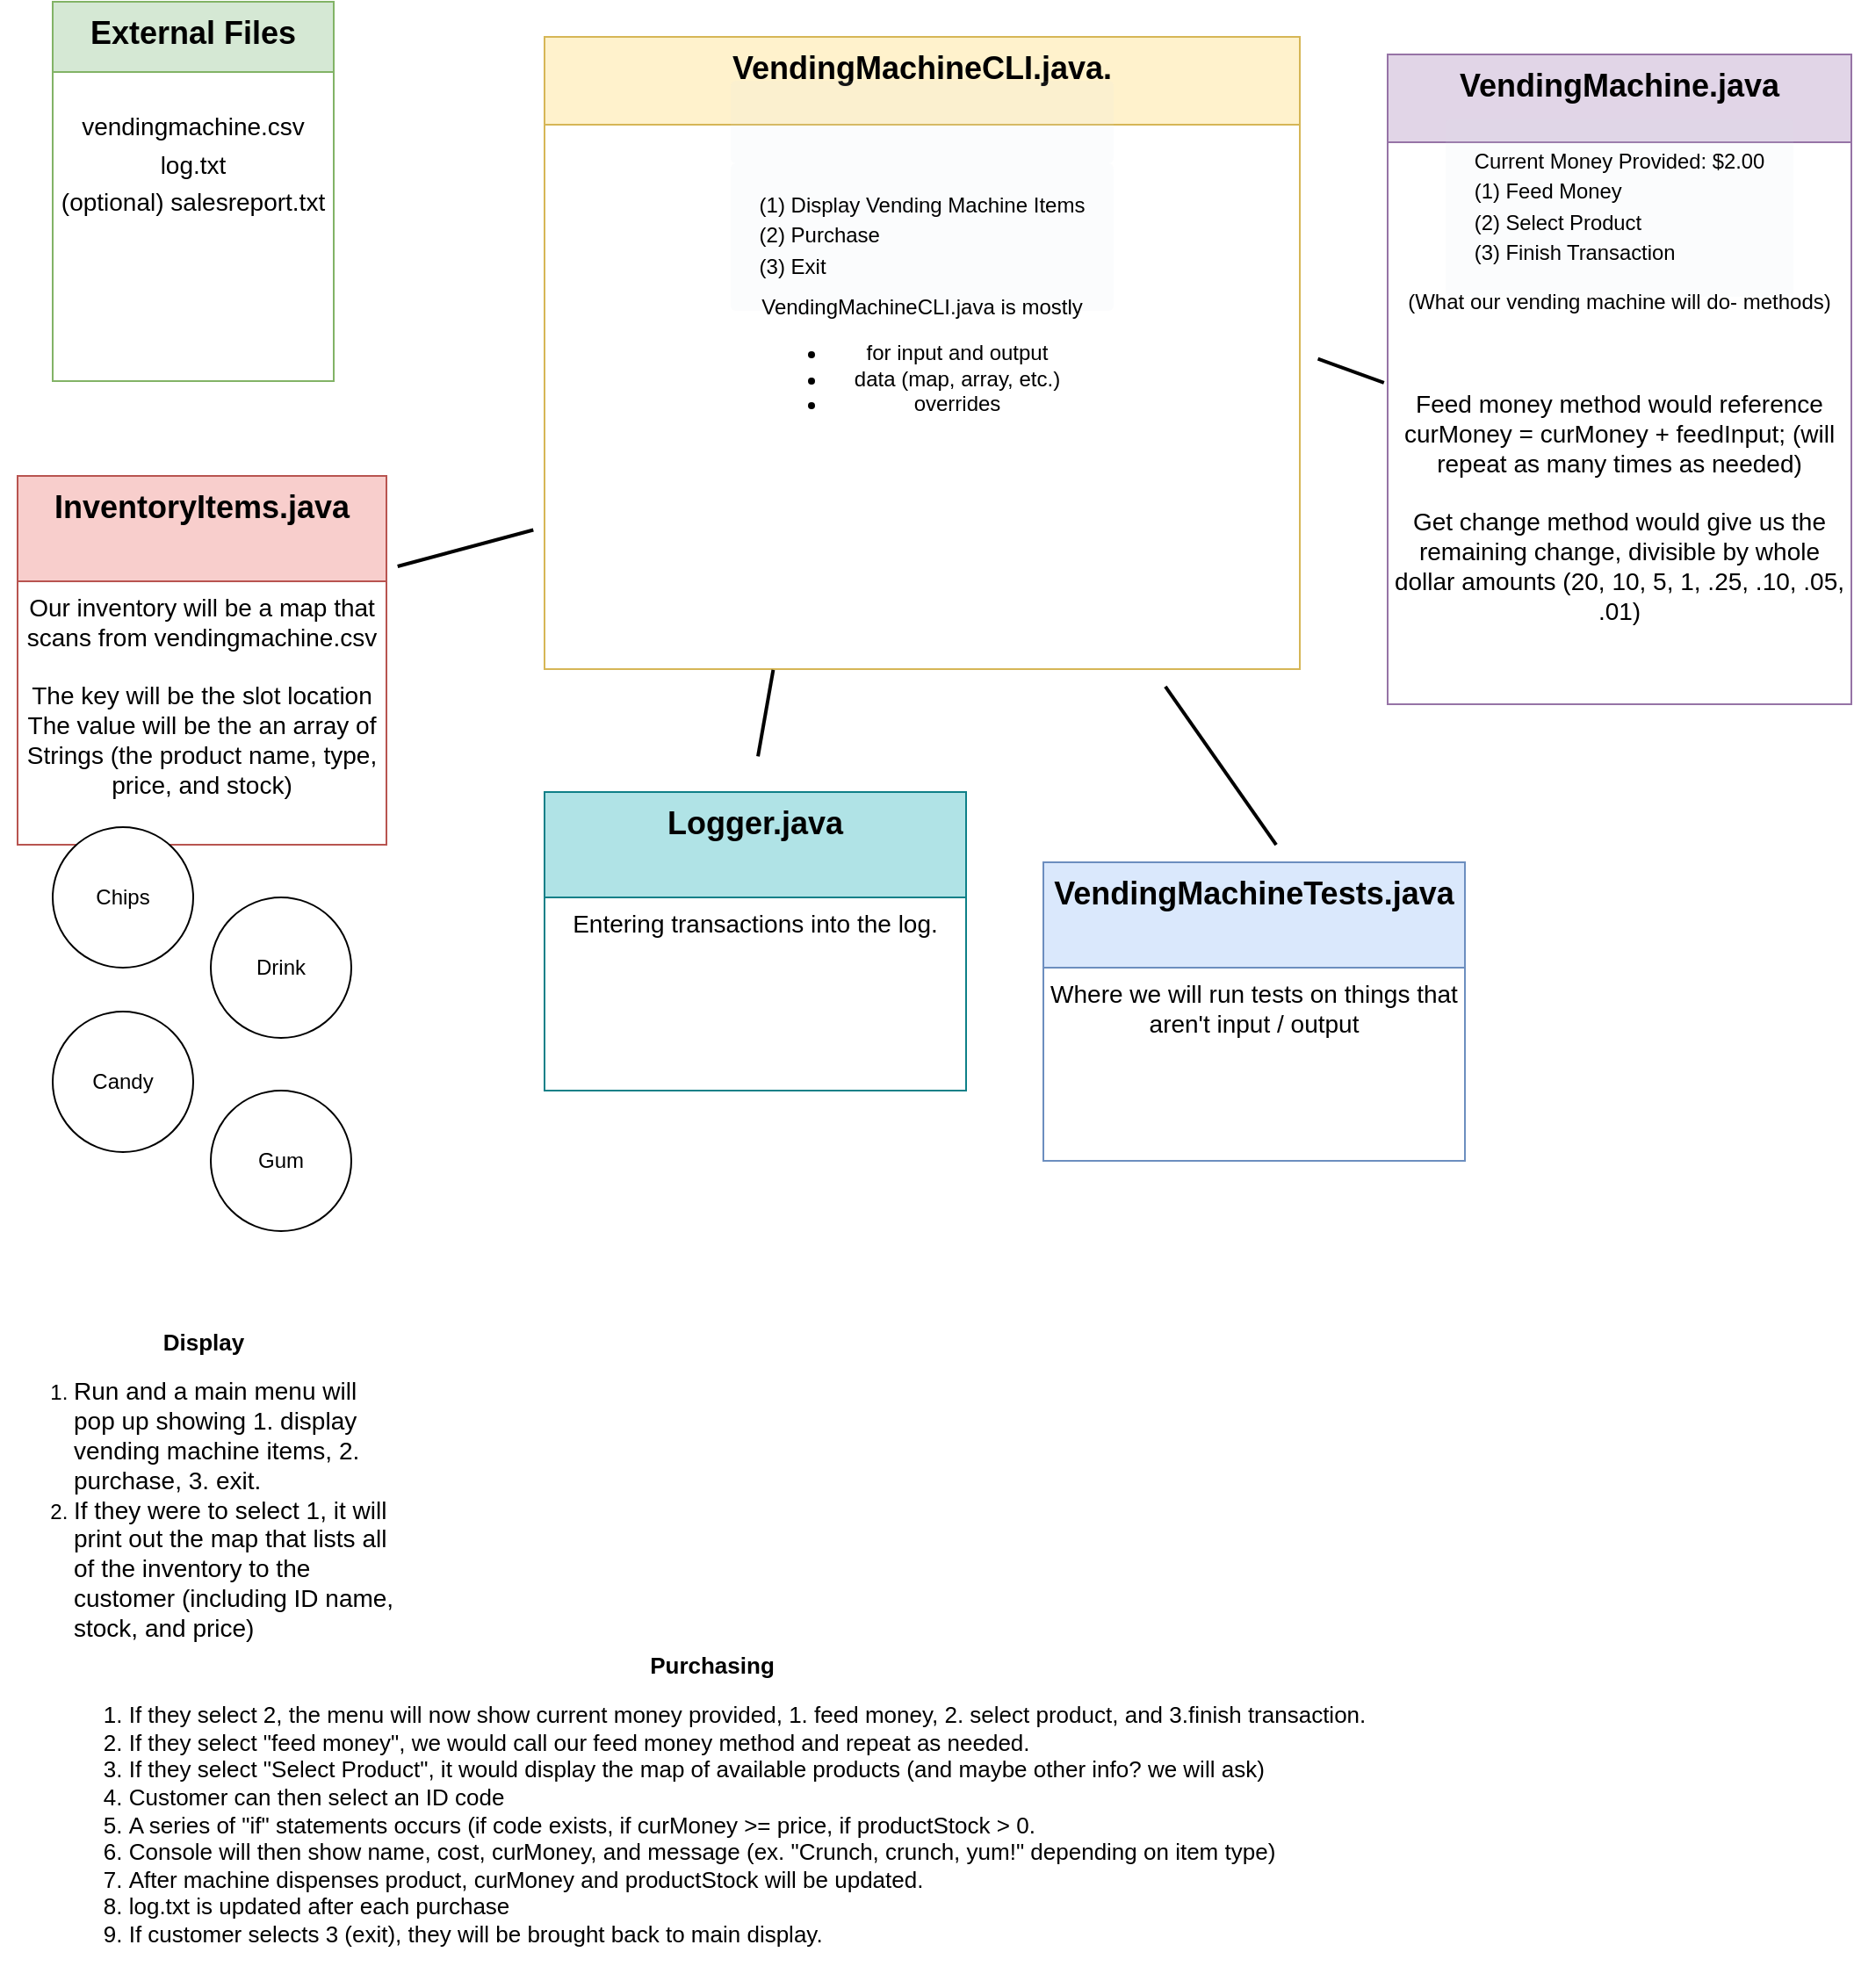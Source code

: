 <mxfile version="20.8.18" type="device"><diagram id="C5RBs43oDa-KdzZeNtuy" name="Page-1"><mxGraphModel dx="1066" dy="505" grid="1" gridSize="10" guides="1" tooltips="1" connect="1" arrows="1" fold="1" page="1" pageScale="1" pageWidth="827" pageHeight="1169" math="0" shadow="0"><root><mxCell id="WIyWlLk6GJQsqaUBKTNV-0"/><mxCell id="WIyWlLk6GJQsqaUBKTNV-1" parent="WIyWlLk6GJQsqaUBKTNV-0"/><mxCell id="zkfFHV4jXpPFQw0GAbJ--0" value="VendingMachineCLI.java." style="swimlane;fontStyle=1;align=center;verticalAlign=top;childLayout=stackLayout;horizontal=1;startSize=50;horizontalStack=0;resizeParent=1;resizeLast=0;collapsible=1;marginBottom=0;rounded=0;shadow=0;strokeWidth=1;fillColor=#fff2cc;strokeColor=#d6b656;fontSize=18;" parent="WIyWlLk6GJQsqaUBKTNV-1" vertex="1"><mxGeometry x="310" y="30" width="430" height="360" as="geometry"><mxRectangle x="230" y="140" width="160" height="26" as="alternateBounds"/></mxGeometry></mxCell><mxCell id="3ID7GsO_REa03Uryz-tI-3" value="&lt;pre style=&quot;box-sizing: border-box; margin-top: 0px; margin-bottom: 0px; font-variant-numeric: normal; font-variant-east-asian: normal; font-stretch: normal; font-size: 0.85em; line-height: 1.45; padding: 16px; overflow: auto; border-radius: 3px; background-color: rgba(212, 222, 231, 0.098); text-align: left;&quot;&gt;&lt;br&gt;&lt;/pre&gt;&lt;pre style=&quot;box-sizing: border-box; margin-top: 0px; margin-bottom: 0px; font-variant-numeric: normal; font-variant-east-asian: normal; font-stretch: normal; font-size: 0.85em; line-height: 1.45; padding: 16px; overflow: auto; border-radius: 3px; background-color: rgba(212, 222, 231, 0.098); text-align: left;&quot;&gt;&lt;code style=&quot;box-sizing: border-box; font-variant-numeric: normal; font-variant-east-asian: normal; font-stretch: normal; font-size: 12px; line-height: inherit; padding: 0px; margin: 0px; border-radius: 3px; background: transparent; word-break: normal; border: 0px; display: inline; max-width: initial; overflow: initial; overflow-wrap: normal;&quot;&gt;&lt;font style=&quot;font-size: 12px;&quot; face=&quot;Helvetica&quot;&gt;(1) Display Vending Machine Items&lt;br&gt;&lt;span style=&quot;box-sizing: border-box;&quot;&gt;(2) Purchase&lt;/span&gt;&lt;br&gt;&lt;span style=&quot;box-sizing: border-box;&quot;&gt;(3) Exit&lt;/span&gt;&lt;/font&gt;&lt;/code&gt;&lt;/pre&gt;" style="text;strokeColor=none;align=center;fillColor=none;html=1;verticalAlign=middle;whiteSpace=wrap;rounded=0;fontColor=#000000;" vertex="1" parent="zkfFHV4jXpPFQw0GAbJ--0"><mxGeometry y="50" width="430" height="80" as="geometry"/></mxCell><mxCell id="3ID7GsO_REa03Uryz-tI-12" value="VendingMachineCLI.java is mostly &lt;br&gt;&lt;ul&gt;&lt;li&gt;for input and output&lt;/li&gt;&lt;li&gt;data (map, array, etc.)&lt;/li&gt;&lt;li&gt;overrides&lt;/li&gt;&lt;/ul&gt;" style="text;strokeColor=none;align=center;fillColor=none;html=1;verticalAlign=top;whiteSpace=wrap;rounded=0;fontColor=#000000;labelPosition=center;verticalLabelPosition=bottom;" vertex="1" parent="zkfFHV4jXpPFQw0GAbJ--0"><mxGeometry y="130" width="430" height="10" as="geometry"/></mxCell><mxCell id="zkfFHV4jXpPFQw0GAbJ--6" value="InventoryItems.java" style="swimlane;fontStyle=1;align=center;verticalAlign=top;childLayout=stackLayout;horizontal=1;startSize=60;horizontalStack=0;resizeParent=1;resizeLast=0;collapsible=1;marginBottom=0;rounded=0;shadow=0;strokeWidth=1;fillColor=#f8cecc;strokeColor=#b85450;fontSize=18;" parent="WIyWlLk6GJQsqaUBKTNV-1" vertex="1"><mxGeometry x="10" y="280" width="210" height="210" as="geometry"><mxRectangle x="130" y="380" width="160" height="26" as="alternateBounds"/></mxGeometry></mxCell><mxCell id="3ID7GsO_REa03Uryz-tI-26" value="Our inventory will be a map that scans from vendingmachine.csv&lt;br&gt;&lt;br&gt;The key will be the slot location&lt;br&gt;The value will be the an array of Strings (the product name, type, price, and stock)" style="text;strokeColor=none;align=center;fillColor=none;html=1;verticalAlign=top;whiteSpace=wrap;rounded=0;fontSize=14;fontColor=#000000;" vertex="1" parent="zkfFHV4jXpPFQw0GAbJ--6"><mxGeometry y="60" width="210" height="70" as="geometry"/></mxCell><mxCell id="zkfFHV4jXpPFQw0GAbJ--13" value="VendingMachineTests.java" style="swimlane;fontStyle=1;align=center;verticalAlign=top;childLayout=stackLayout;horizontal=1;startSize=60;horizontalStack=0;resizeParent=1;resizeLast=0;collapsible=1;marginBottom=0;rounded=0;shadow=0;strokeWidth=1;fillColor=#dae8fc;strokeColor=#6c8ebf;fontSize=18;" parent="WIyWlLk6GJQsqaUBKTNV-1" vertex="1"><mxGeometry x="594" y="500" width="240" height="170" as="geometry"><mxRectangle x="340" y="380" width="170" height="26" as="alternateBounds"/></mxGeometry></mxCell><mxCell id="3ID7GsO_REa03Uryz-tI-28" value="Where we will run tests on things that aren't input / output" style="text;strokeColor=none;align=center;fillColor=none;html=1;verticalAlign=top;whiteSpace=wrap;rounded=0;fontSize=14;fontFamily=Helvetica;fontColor=#000000;" vertex="1" parent="zkfFHV4jXpPFQw0GAbJ--13"><mxGeometry y="60" width="240" height="30" as="geometry"/></mxCell><mxCell id="zkfFHV4jXpPFQw0GAbJ--17" value="External Files" style="swimlane;fontStyle=1;align=center;verticalAlign=top;childLayout=stackLayout;horizontal=1;startSize=40;horizontalStack=0;resizeParent=1;resizeLast=0;collapsible=1;marginBottom=0;rounded=0;shadow=0;strokeWidth=1;fillColor=#d5e8d4;strokeColor=#82b366;fontSize=18;" parent="WIyWlLk6GJQsqaUBKTNV-1" vertex="1"><mxGeometry x="30" y="10" width="160" height="216" as="geometry"><mxRectangle x="550" y="140" width="160" height="26" as="alternateBounds"/></mxGeometry></mxCell><mxCell id="3ID7GsO_REa03Uryz-tI-19" value="&lt;font style=&quot;font-size: 14px;&quot;&gt;vendingmachine.csv&lt;br&gt;log.txt&lt;br&gt;&lt;span style=&quot;&quot;&gt;(optional) salesreport.txt&lt;/span&gt;&lt;br&gt;&lt;/font&gt;" style="text;strokeColor=none;align=center;fillColor=none;html=1;verticalAlign=middle;whiteSpace=wrap;rounded=0;fontSize=18;fontColor=#000000;" vertex="1" parent="zkfFHV4jXpPFQw0GAbJ--17"><mxGeometry y="40" width="160" height="104" as="geometry"/></mxCell><mxCell id="3ID7GsO_REa03Uryz-tI-22" value="&lt;div style=&quot;text-align: center;&quot;&gt;&lt;b style=&quot;border-color: var(--border-color); font-size: 13px;&quot;&gt;Display&lt;/b&gt;&lt;span style=&quot;font-size: 14px;&quot;&gt;&lt;br&gt;&lt;/span&gt;&lt;/div&gt;&lt;ol&gt;&lt;li style=&quot;&quot;&gt;&lt;font style=&quot;font-size: 14px;&quot;&gt;Run and a main menu will pop up showing 1. display vending machine items, 2. purchase, 3. exit.&lt;/font&gt;&lt;/li&gt;&lt;li&gt;&lt;font style=&quot;font-size: 14px;&quot;&gt;If they were to select 1, it will print out the map that lists all of the inventory to the customer (including ID name, stock, and price)&lt;/font&gt;&lt;/li&gt;&lt;/ol&gt;" style="text;strokeColor=none;align=left;fillColor=none;html=1;verticalAlign=middle;whiteSpace=wrap;rounded=0;fontSize=12;fontColor=#000000;" vertex="1" parent="WIyWlLk6GJQsqaUBKTNV-1"><mxGeometry y="740" width="230" height="240" as="geometry"/></mxCell><mxCell id="3ID7GsO_REa03Uryz-tI-25" value="&lt;font style=&quot;font-size: 13px;&quot;&gt;&lt;b style=&quot;&quot;&gt;Purchasing&lt;/b&gt;&lt;br&gt;&lt;/font&gt;&lt;ol style=&quot;border-color: var(--border-color); text-align: left;&quot;&gt;&lt;li style=&quot;border-color: var(--border-color);&quot;&gt;&lt;font style=&quot;border-color: var(--border-color); font-size: 13px;&quot;&gt;If they select 2, the menu will now show current money provided, 1. feed money, 2. select product, and 3.finish transaction.&lt;/font&gt;&lt;/li&gt;&lt;li style=&quot;border-color: var(--border-color);&quot;&gt;&lt;font style=&quot;border-color: var(--border-color); font-size: 13px;&quot;&gt;If they select &quot;feed money&quot;, we would call our feed money method and repeat as needed.&lt;/font&gt;&lt;/li&gt;&lt;li style=&quot;border-color: var(--border-color);&quot;&gt;&lt;font style=&quot;border-color: var(--border-color); font-size: 13px;&quot;&gt;If they select &quot;Select Product&quot;, it would display the map of available products (and maybe other info? we will ask)&lt;/font&gt;&lt;/li&gt;&lt;li style=&quot;border-color: var(--border-color);&quot;&gt;&lt;font style=&quot;border-color: var(--border-color); font-size: 13px;&quot;&gt;Customer can then select an ID code&lt;/font&gt;&lt;/li&gt;&lt;li style=&quot;border-color: var(--border-color);&quot;&gt;&lt;font style=&quot;border-color: var(--border-color); font-size: 13px;&quot;&gt;A series of &quot;if&quot; statements occurs (if code exists, if curMoney &amp;gt;= price, if productStock &amp;gt; 0.&lt;/font&gt;&lt;/li&gt;&lt;li style=&quot;border-color: var(--border-color);&quot;&gt;&lt;font style=&quot;font-size: 13px;&quot;&gt;Console will then show name, cost, curMoney, and message (ex. &quot;Crunch, crunch, yum!&quot; depending on item type)&lt;/font&gt;&lt;/li&gt;&lt;li style=&quot;border-color: var(--border-color);&quot;&gt;&lt;span style=&quot;border-color: var(--border-color);&quot;&gt;&lt;font style=&quot;font-size: 13px;&quot;&gt;After machine dispenses product, curMoney and productStock will be updated.&lt;/font&gt;&lt;/span&gt;&lt;/li&gt;&lt;li style=&quot;border-color: var(--border-color);&quot;&gt;&lt;span style=&quot;border-color: var(--border-color);&quot;&gt;&lt;font style=&quot;font-size: 13px;&quot;&gt;log.txt is updated after each purchase&lt;/font&gt;&lt;/span&gt;&lt;/li&gt;&lt;li style=&quot;&quot;&gt;&lt;font style=&quot;font-size: 13px;&quot;&gt;If customer selects 3 (exit), they will be brought back to main display.&lt;/font&gt;&lt;/li&gt;&lt;/ol&gt;" style="text;html=1;align=center;verticalAlign=middle;resizable=0;points=[];autosize=1;strokeColor=none;fillColor=none;fontSize=13;fontColor=#000000;" vertex="1" parent="WIyWlLk6GJQsqaUBKTNV-1"><mxGeometry x="20" y="940" width="770" height="200" as="geometry"/></mxCell><mxCell id="3ID7GsO_REa03Uryz-tI-31" value="" style="line;strokeWidth=2;direction=south;html=1;fontFamily=Helvetica;fontSize=12;fontColor=#000000;rotation=-35;" vertex="1" parent="WIyWlLk6GJQsqaUBKTNV-1"><mxGeometry x="690" y="390" width="10" height="110" as="geometry"/></mxCell><mxCell id="3ID7GsO_REa03Uryz-tI-32" value="" style="line;strokeWidth=2;direction=south;html=1;fontFamily=Helvetica;fontSize=12;fontColor=#000000;rotation=10;" vertex="1" parent="WIyWlLk6GJQsqaUBKTNV-1"><mxGeometry x="220.86" y="390.08" width="430" height="50" as="geometry"/></mxCell><mxCell id="3ID7GsO_REa03Uryz-tI-34" value="" style="line;strokeWidth=2;direction=south;html=1;fontFamily=Helvetica;fontSize=12;fontColor=#000000;rotation=75;" vertex="1" parent="WIyWlLk6GJQsqaUBKTNV-1"><mxGeometry x="50.0" y="281.12" width="430" height="80" as="geometry"/></mxCell><mxCell id="3ID7GsO_REa03Uryz-tI-47" value="Chips" style="ellipse;whiteSpace=wrap;html=1;fontFamily=Helvetica;fontSize=12;fontColor=#000000;" vertex="1" parent="WIyWlLk6GJQsqaUBKTNV-1"><mxGeometry x="30" y="480" width="80" height="80" as="geometry"/></mxCell><mxCell id="3ID7GsO_REa03Uryz-tI-49" value="Drink" style="ellipse;whiteSpace=wrap;html=1;fontFamily=Helvetica;fontSize=12;fontColor=#000000;" vertex="1" parent="WIyWlLk6GJQsqaUBKTNV-1"><mxGeometry x="120" y="520" width="80" height="80" as="geometry"/></mxCell><mxCell id="3ID7GsO_REa03Uryz-tI-51" style="edgeStyle=none;rounded=0;orthogonalLoop=1;jettySize=auto;html=1;exitX=0.5;exitY=1;exitDx=0;exitDy=0;fontFamily=Helvetica;fontSize=12;fontColor=#000000;" edge="1" parent="WIyWlLk6GJQsqaUBKTNV-1" source="3ID7GsO_REa03Uryz-tI-47" target="3ID7GsO_REa03Uryz-tI-47"><mxGeometry relative="1" as="geometry"/></mxCell><mxCell id="3ID7GsO_REa03Uryz-tI-52" value="Candy" style="ellipse;whiteSpace=wrap;html=1;fontFamily=Helvetica;fontSize=12;fontColor=#000000;" vertex="1" parent="WIyWlLk6GJQsqaUBKTNV-1"><mxGeometry x="30" y="585" width="80" height="80" as="geometry"/></mxCell><mxCell id="3ID7GsO_REa03Uryz-tI-54" value="Gum" style="ellipse;whiteSpace=wrap;html=1;fontFamily=Helvetica;fontSize=12;fontColor=#000000;" vertex="1" parent="WIyWlLk6GJQsqaUBKTNV-1"><mxGeometry x="120" y="630" width="80" height="80" as="geometry"/></mxCell><mxCell id="3ID7GsO_REa03Uryz-tI-55" value="VendingMachine.java" style="swimlane;fontStyle=1;align=center;verticalAlign=top;childLayout=stackLayout;horizontal=1;startSize=50;horizontalStack=0;resizeParent=1;resizeLast=0;collapsible=1;marginBottom=0;rounded=0;shadow=0;strokeWidth=1;fillColor=#e1d5e7;strokeColor=#9673a6;fontSize=18;" vertex="1" parent="WIyWlLk6GJQsqaUBKTNV-1"><mxGeometry x="790" y="40" width="264" height="370" as="geometry"><mxRectangle x="340" y="380" width="170" height="26" as="alternateBounds"/></mxGeometry></mxCell><mxCell id="3ID7GsO_REa03Uryz-tI-56" value="&lt;pre style=&quot;box-sizing: border-box; margin-top: 16px; margin-bottom: 16px; font-variant-numeric: normal; font-variant-east-asian: normal; font-stretch: normal; font-size: 0.85em; line-height: 1.45; padding: 16px; overflow: auto; border-radius: 3px; background-color: rgba(212, 222, 231, 0.098); text-align: left;&quot;&gt;&lt;code style=&quot;box-sizing: border-box; font-variant-numeric: normal; font-variant-east-asian: normal; font-stretch: normal; font-size: 11.9px; line-height: inherit; padding: 0px; margin: 0px; border-radius: 3px; background: transparent; word-break: normal; border: 0px; display: inline; max-width: initial; overflow: initial; overflow-wrap: normal;&quot;&gt;&lt;font face=&quot;Helvetica&quot;&gt;Current Money Provided: $2.00&lt;br&gt;&lt;span style=&quot;box-sizing: border-box;&quot;&gt;(1) Feed Money&lt;/span&gt;&lt;br&gt;&lt;span style=&quot;box-sizing: border-box;&quot;&gt;(2) Select Product&lt;/span&gt;&lt;br&gt;&lt;span style=&quot;box-sizing: border-box;&quot;&gt;(3) Finish Transaction&lt;/span&gt;&lt;/font&gt;&lt;/code&gt;&lt;/pre&gt;" style="text;strokeColor=none;align=center;fillColor=none;html=1;verticalAlign=middle;whiteSpace=wrap;rounded=0;fontColor=#000000;" vertex="1" parent="3ID7GsO_REa03Uryz-tI-55"><mxGeometry y="50" width="264" height="74" as="geometry"/></mxCell><mxCell id="3ID7GsO_REa03Uryz-tI-57" value="&lt;font style=&quot;font-size: 12px;&quot;&gt;(What our vending machine will do- methods)&lt;/font&gt;" style="text;strokeColor=none;align=center;fillColor=none;html=1;verticalAlign=middle;whiteSpace=wrap;rounded=0;fontSize=18;fontColor=#000000;" vertex="1" parent="3ID7GsO_REa03Uryz-tI-55"><mxGeometry y="124" width="264" height="30" as="geometry"/></mxCell><mxCell id="3ID7GsO_REa03Uryz-tI-58" value="Feed money method would reference curMoney = curMoney + feedInput; (will repeat as many times as needed)&#10;&#10;Get change method would give us the remaining change, divisible by whole dollar amounts (20, 10, 5, 1, .25, .10, .05, .01)&#10;&#10;" style="text;strokeColor=none;align=center;fillColor=none;verticalAlign=top;rounded=0;fontSize=14;fontColor=#000000;whiteSpace=wrap;labelPosition=center;verticalLabelPosition=bottom;" vertex="1" parent="3ID7GsO_REa03Uryz-tI-55"><mxGeometry y="154" width="264" height="30" as="geometry"/></mxCell><mxCell id="3ID7GsO_REa03Uryz-tI-59" value="" style="line;strokeWidth=2;direction=south;html=1;fontFamily=Helvetica;fontSize=12;fontColor=#000000;rotation=-70;" vertex="1" parent="WIyWlLk6GJQsqaUBKTNV-1"><mxGeometry x="764.1" y="200.13" width="10" height="40" as="geometry"/></mxCell><mxCell id="3ID7GsO_REa03Uryz-tI-61" value="Logger.java" style="swimlane;fontStyle=1;align=center;verticalAlign=top;childLayout=stackLayout;horizontal=1;startSize=60;horizontalStack=0;resizeParent=1;resizeLast=0;collapsible=1;marginBottom=0;rounded=0;shadow=0;strokeWidth=1;fillColor=#b0e3e6;fontSize=18;strokeColor=#0e8088;" vertex="1" parent="WIyWlLk6GJQsqaUBKTNV-1"><mxGeometry x="310" y="460" width="240" height="170" as="geometry"><mxRectangle x="340" y="380" width="170" height="26" as="alternateBounds"/></mxGeometry></mxCell><mxCell id="3ID7GsO_REa03Uryz-tI-62" value="Entering transactions into the log." style="text;strokeColor=none;align=center;fillColor=none;html=1;verticalAlign=top;whiteSpace=wrap;rounded=0;fontSize=14;fontFamily=Helvetica;fontColor=#000000;" vertex="1" parent="3ID7GsO_REa03Uryz-tI-61"><mxGeometry y="60" width="240" height="30" as="geometry"/></mxCell></root></mxGraphModel></diagram></mxfile>